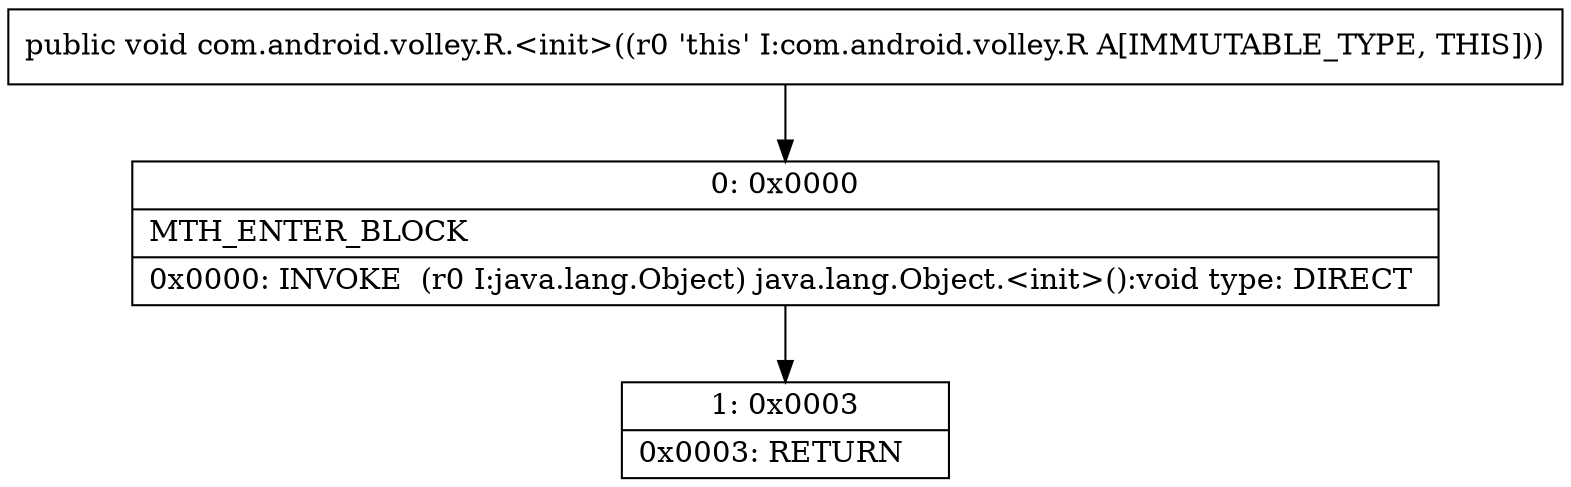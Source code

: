 digraph "CFG forcom.android.volley.R.\<init\>()V" {
Node_0 [shape=record,label="{0\:\ 0x0000|MTH_ENTER_BLOCK\l|0x0000: INVOKE  (r0 I:java.lang.Object) java.lang.Object.\<init\>():void type: DIRECT \l}"];
Node_1 [shape=record,label="{1\:\ 0x0003|0x0003: RETURN   \l}"];
MethodNode[shape=record,label="{public void com.android.volley.R.\<init\>((r0 'this' I:com.android.volley.R A[IMMUTABLE_TYPE, THIS])) }"];
MethodNode -> Node_0;
Node_0 -> Node_1;
}

